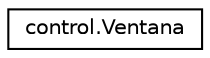 digraph "Graphical Class Hierarchy"
{
 // LATEX_PDF_SIZE
  edge [fontname="Helvetica",fontsize="10",labelfontname="Helvetica",labelfontsize="10"];
  node [fontname="Helvetica",fontsize="10",shape=record];
  rankdir="LR";
  Node0 [label="control.Ventana",height=0.2,width=0.4,color="black", fillcolor="white", style="filled",URL="$classcontrol_1_1_ventana.html",tooltip=" "];
}
